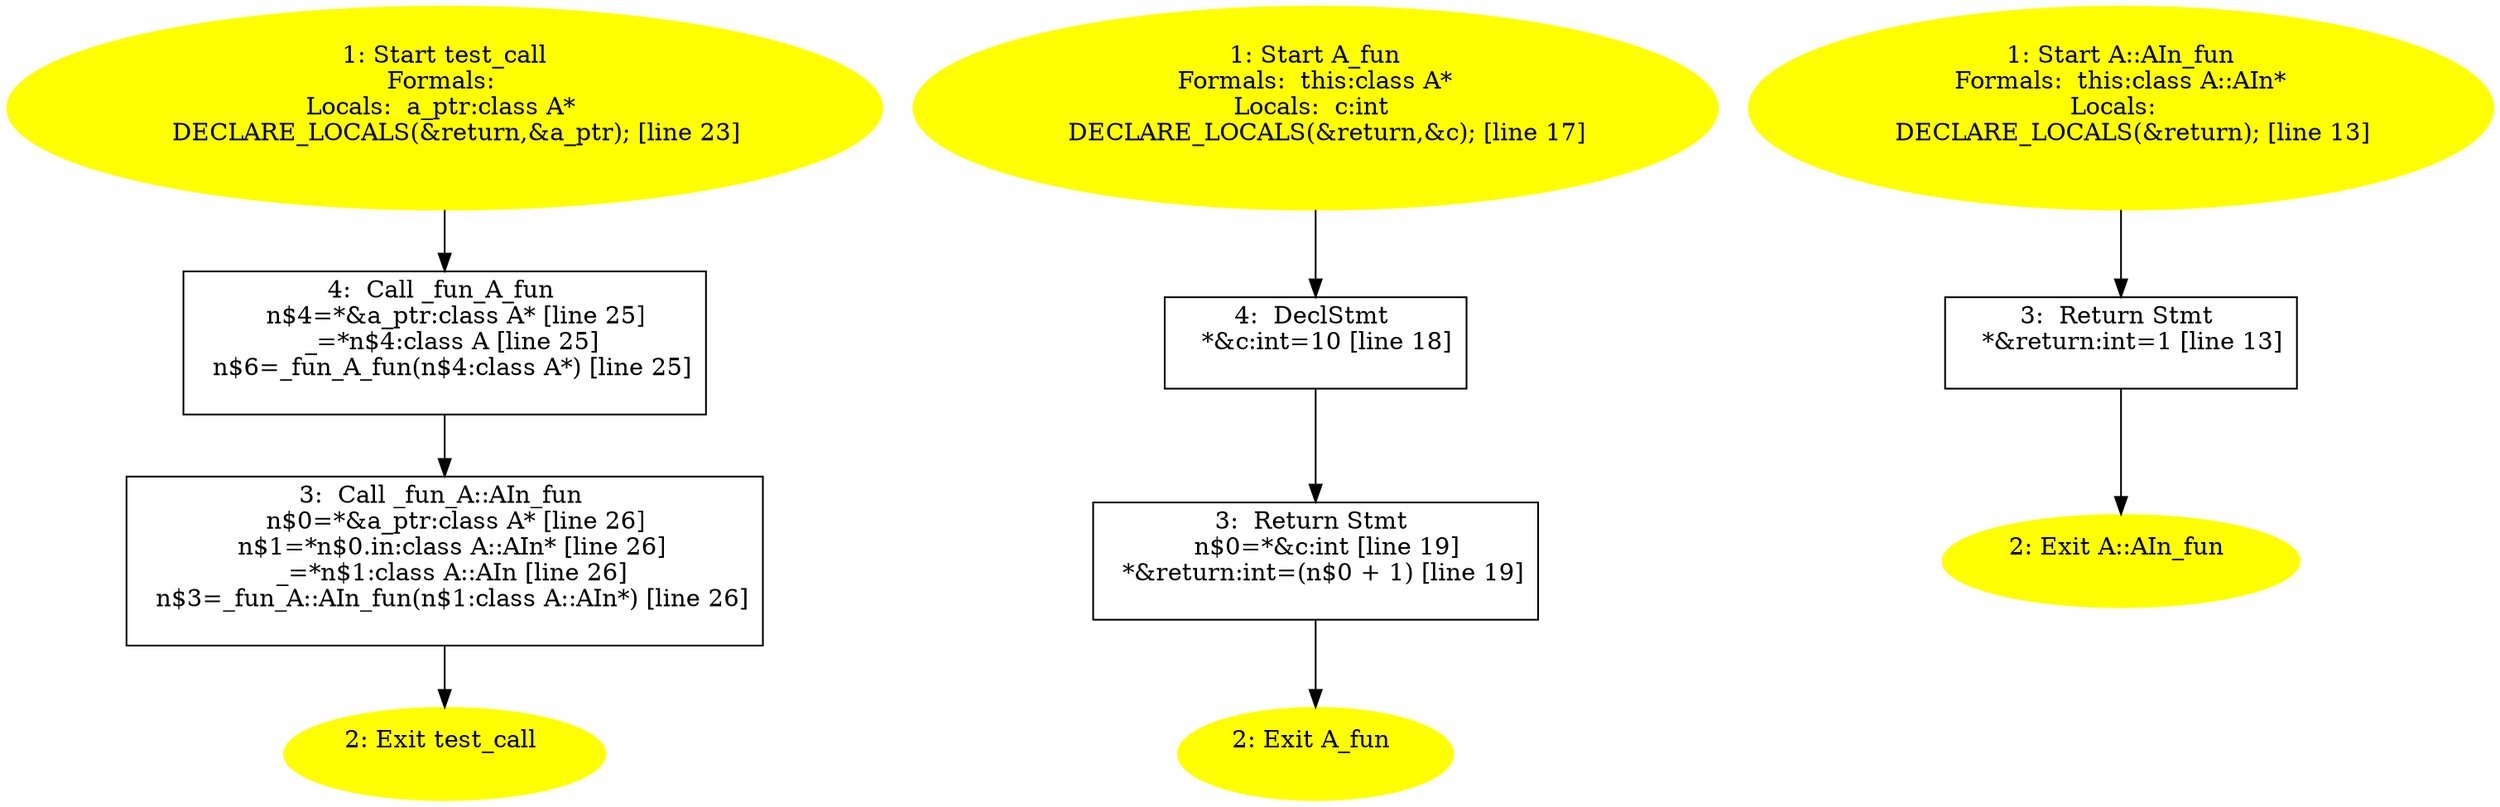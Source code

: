 /* @generated */
digraph iCFG {
"test_call{d41d8cd98f00b204e9800998ecf8427e_Z9test_callv}.617851b749bcf9d3ff8d24b6b3bb4fee_1" [label="1: Start test_call\nFormals: \nLocals:  a_ptr:class A* \n   DECLARE_LOCALS(&return,&a_ptr); [line 23]\n " color=yellow style=filled]
	

	 "test_call{d41d8cd98f00b204e9800998ecf8427e_Z9test_callv}.617851b749bcf9d3ff8d24b6b3bb4fee_1" -> "test_call{d41d8cd98f00b204e9800998ecf8427e_Z9test_callv}.617851b749bcf9d3ff8d24b6b3bb4fee_4" ;
"test_call{d41d8cd98f00b204e9800998ecf8427e_Z9test_callv}.617851b749bcf9d3ff8d24b6b3bb4fee_2" [label="2: Exit test_call \n  " color=yellow style=filled]
	

"test_call{d41d8cd98f00b204e9800998ecf8427e_Z9test_callv}.617851b749bcf9d3ff8d24b6b3bb4fee_3" [label="3:  Call _fun_A::AIn_fun \n   n$0=*&a_ptr:class A* [line 26]\n  n$1=*n$0.in:class A::AIn* [line 26]\n  _=*n$1:class A::AIn [line 26]\n  n$3=_fun_A::AIn_fun(n$1:class A::AIn*) [line 26]\n " shape="box"]
	

	 "test_call{d41d8cd98f00b204e9800998ecf8427e_Z9test_callv}.617851b749bcf9d3ff8d24b6b3bb4fee_3" -> "test_call{d41d8cd98f00b204e9800998ecf8427e_Z9test_callv}.617851b749bcf9d3ff8d24b6b3bb4fee_2" ;
"test_call{d41d8cd98f00b204e9800998ecf8427e_Z9test_callv}.617851b749bcf9d3ff8d24b6b3bb4fee_4" [label="4:  Call _fun_A_fun \n   n$4=*&a_ptr:class A* [line 25]\n  _=*n$4:class A [line 25]\n  n$6=_fun_A_fun(n$4:class A*) [line 25]\n " shape="box"]
	

	 "test_call{d41d8cd98f00b204e9800998ecf8427e_Z9test_callv}.617851b749bcf9d3ff8d24b6b3bb4fee_4" -> "test_call{d41d8cd98f00b204e9800998ecf8427e_Z9test_callv}.617851b749bcf9d3ff8d24b6b3bb4fee_3" ;
"A_fun(_ZN1A3funEv).f7fa758d33d866ee76c4572b4c676157_1" [label="1: Start A_fun\nFormals:  this:class A*\nLocals:  c:int \n   DECLARE_LOCALS(&return,&c); [line 17]\n " color=yellow style=filled]
	

	 "A_fun(_ZN1A3funEv).f7fa758d33d866ee76c4572b4c676157_1" -> "A_fun(_ZN1A3funEv).f7fa758d33d866ee76c4572b4c676157_4" ;
"A_fun(_ZN1A3funEv).f7fa758d33d866ee76c4572b4c676157_2" [label="2: Exit A_fun \n  " color=yellow style=filled]
	

"A_fun(_ZN1A3funEv).f7fa758d33d866ee76c4572b4c676157_3" [label="3:  Return Stmt \n   n$0=*&c:int [line 19]\n  *&return:int=(n$0 + 1) [line 19]\n " shape="box"]
	

	 "A_fun(_ZN1A3funEv).f7fa758d33d866ee76c4572b4c676157_3" -> "A_fun(_ZN1A3funEv).f7fa758d33d866ee76c4572b4c676157_2" ;
"A_fun(_ZN1A3funEv).f7fa758d33d866ee76c4572b4c676157_4" [label="4:  DeclStmt \n   *&c:int=10 [line 18]\n " shape="box"]
	

	 "A_fun(_ZN1A3funEv).f7fa758d33d866ee76c4572b4c676157_4" -> "A_fun(_ZN1A3funEv).f7fa758d33d866ee76c4572b4c676157_3" ;
"A::AIn_fun(_ZN1A3AIn3funEv).72e2fc9b2dd94a724697bd791589e12c_1" [label="1: Start A::AIn_fun\nFormals:  this:class A::AIn*\nLocals:  \n   DECLARE_LOCALS(&return); [line 13]\n " color=yellow style=filled]
	

	 "A::AIn_fun(_ZN1A3AIn3funEv).72e2fc9b2dd94a724697bd791589e12c_1" -> "A::AIn_fun(_ZN1A3AIn3funEv).72e2fc9b2dd94a724697bd791589e12c_3" ;
"A::AIn_fun(_ZN1A3AIn3funEv).72e2fc9b2dd94a724697bd791589e12c_2" [label="2: Exit A::AIn_fun \n  " color=yellow style=filled]
	

"A::AIn_fun(_ZN1A3AIn3funEv).72e2fc9b2dd94a724697bd791589e12c_3" [label="3:  Return Stmt \n   *&return:int=1 [line 13]\n " shape="box"]
	

	 "A::AIn_fun(_ZN1A3AIn3funEv).72e2fc9b2dd94a724697bd791589e12c_3" -> "A::AIn_fun(_ZN1A3AIn3funEv).72e2fc9b2dd94a724697bd791589e12c_2" ;
}
